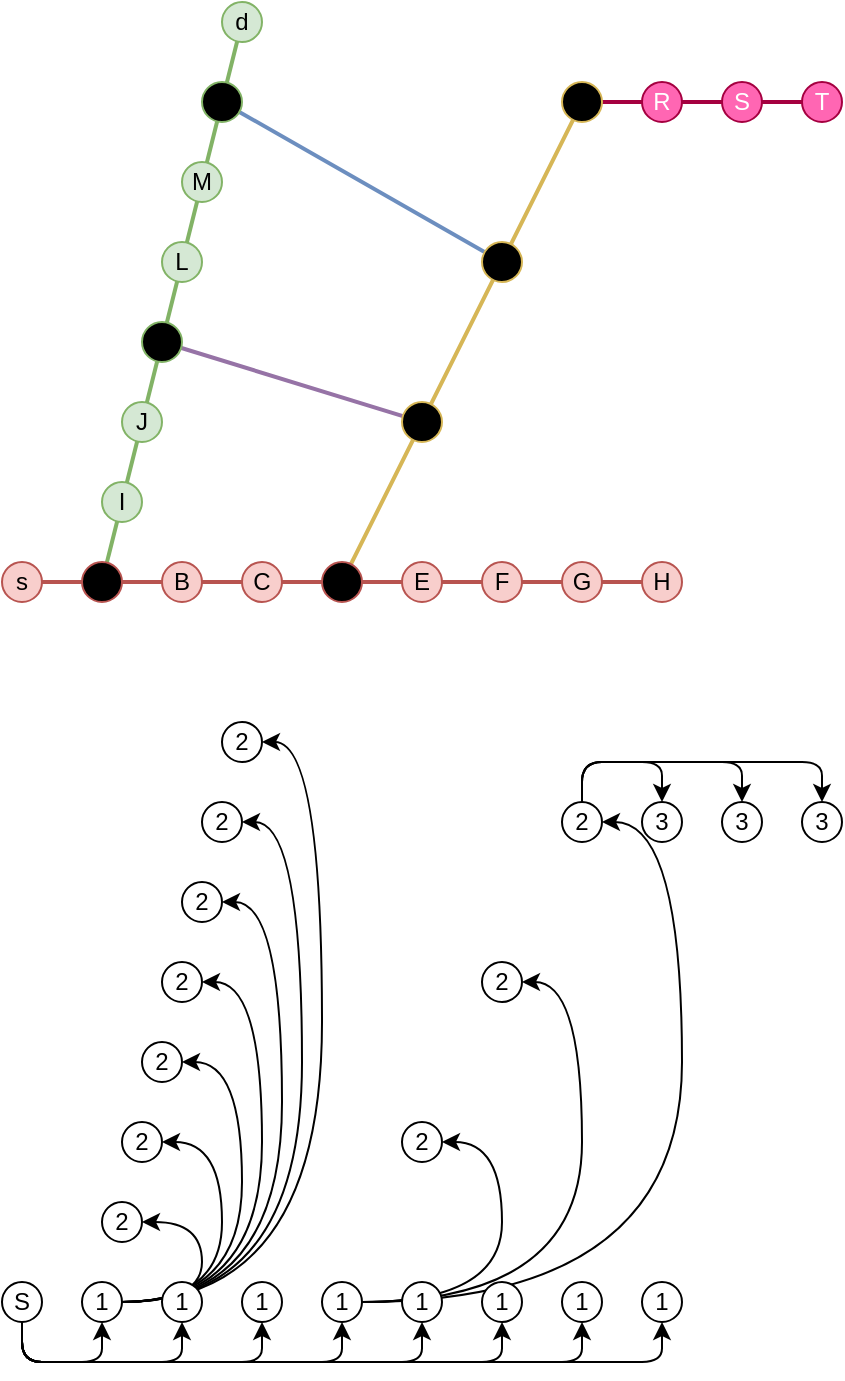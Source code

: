 <mxfile version="26.2.12">
  <diagram name="第 1 页" id="0-BgSRPMMAvl9MFesPaZ">
    <mxGraphModel dx="950" dy="715" grid="1" gridSize="10" guides="1" tooltips="1" connect="1" arrows="1" fold="1" page="1" pageScale="1" pageWidth="1000" pageHeight="1000" math="0" shadow="0">
      <root>
        <mxCell id="0" />
        <mxCell id="1" parent="0" />
        <mxCell id="7kfpPNPAqjjxTRJiWUl3-74" value="" style="endArrow=none;html=1;rounded=0;fillColor=#d80073;strokeColor=#A50040;strokeWidth=2;" edge="1" parent="1" source="7kfpPNPAqjjxTRJiWUl3-73" target="7kfpPNPAqjjxTRJiWUl3-18">
          <mxGeometry width="50" height="50" relative="1" as="geometry">
            <mxPoint x="270" y="310" as="sourcePoint" />
            <mxPoint x="386" y="79" as="targetPoint" />
          </mxGeometry>
        </mxCell>
        <mxCell id="7kfpPNPAqjjxTRJiWUl3-24" value="" style="endArrow=none;html=1;rounded=0;fillColor=#e1d5e7;strokeColor=#9673a6;strokeWidth=2;" edge="1" parent="1" target="7kfpPNPAqjjxTRJiWUl3-16">
          <mxGeometry width="50" height="50" relative="1" as="geometry">
            <mxPoint x="170" y="180" as="sourcePoint" />
            <mxPoint x="220" y="130" as="targetPoint" />
          </mxGeometry>
        </mxCell>
        <mxCell id="7kfpPNPAqjjxTRJiWUl3-22" value="" style="endArrow=none;html=1;rounded=0;fillColor=#dae8fc;strokeColor=#6c8ebf;strokeWidth=2;" edge="1" parent="1" source="7kfpPNPAqjjxTRJiWUl3-15">
          <mxGeometry width="50" height="50" relative="1" as="geometry">
            <mxPoint x="230" y="371" as="sourcePoint" />
            <mxPoint x="340" y="140" as="targetPoint" />
          </mxGeometry>
        </mxCell>
        <mxCell id="7kfpPNPAqjjxTRJiWUl3-21" value="" style="endArrow=none;html=1;rounded=0;fillColor=#fff2cc;strokeColor=#d6b656;strokeWidth=2;" edge="1" parent="1" target="7kfpPNPAqjjxTRJiWUl3-18">
          <mxGeometry width="50" height="50" relative="1" as="geometry">
            <mxPoint x="260" y="300" as="sourcePoint" />
            <mxPoint x="316" y="80" as="targetPoint" />
          </mxGeometry>
        </mxCell>
        <mxCell id="7kfpPNPAqjjxTRJiWUl3-20" value="" style="endArrow=none;html=1;rounded=0;fillColor=#d5e8d4;strokeColor=#82b366;strokeWidth=2;" edge="1" parent="1" source="7kfpPNPAqjjxTRJiWUl3-2" target="7kfpPNPAqjjxTRJiWUl3-23">
          <mxGeometry width="50" height="50" relative="1" as="geometry">
            <mxPoint x="110" y="310" as="sourcePoint" />
            <mxPoint x="420" y="310" as="targetPoint" />
          </mxGeometry>
        </mxCell>
        <mxCell id="7kfpPNPAqjjxTRJiWUl3-19" value="" style="endArrow=none;html=1;rounded=0;fillColor=#f8cecc;strokeColor=#b85450;strokeWidth=2;" edge="1" parent="1" target="7kfpPNPAqjjxTRJiWUl3-9">
          <mxGeometry width="50" height="50" relative="1" as="geometry">
            <mxPoint x="100" y="300" as="sourcePoint" />
            <mxPoint x="150" y="250" as="targetPoint" />
          </mxGeometry>
        </mxCell>
        <mxCell id="7kfpPNPAqjjxTRJiWUl3-1" value="s" style="ellipse;whiteSpace=wrap;html=1;fillColor=#f8cecc;strokeColor=#b85450;" vertex="1" parent="1">
          <mxGeometry x="90" y="290" width="20" height="20" as="geometry" />
        </mxCell>
        <mxCell id="7kfpPNPAqjjxTRJiWUl3-2" value="A" style="ellipse;whiteSpace=wrap;html=1;fillColor=#f8cecc;strokeColor=#b85450;gradientColor=light-dark(#d5e8d4, #ededed);gradientDirection=north;" vertex="1" parent="1">
          <mxGeometry x="130" y="290" width="20" height="20" as="geometry" />
        </mxCell>
        <mxCell id="7kfpPNPAqjjxTRJiWUl3-3" value="B" style="ellipse;whiteSpace=wrap;html=1;fillColor=#f8cecc;strokeColor=#b85450;" vertex="1" parent="1">
          <mxGeometry x="170" y="290" width="20" height="20" as="geometry" />
        </mxCell>
        <mxCell id="7kfpPNPAqjjxTRJiWUl3-4" value="C" style="ellipse;whiteSpace=wrap;html=1;fillColor=#f8cecc;strokeColor=#b85450;" vertex="1" parent="1">
          <mxGeometry x="210" y="290" width="20" height="20" as="geometry" />
        </mxCell>
        <mxCell id="7kfpPNPAqjjxTRJiWUl3-5" value="D" style="ellipse;whiteSpace=wrap;html=1;fillColor=#f8cecc;strokeColor=#b85450;gradientColor=light-dark(#fff2cc, #ededed);gradientDirection=north;" vertex="1" parent="1">
          <mxGeometry x="250" y="290" width="20" height="20" as="geometry" />
        </mxCell>
        <mxCell id="7kfpPNPAqjjxTRJiWUl3-6" value="E" style="ellipse;whiteSpace=wrap;html=1;fillColor=#f8cecc;strokeColor=#b85450;" vertex="1" parent="1">
          <mxGeometry x="290" y="290" width="20" height="20" as="geometry" />
        </mxCell>
        <mxCell id="7kfpPNPAqjjxTRJiWUl3-7" value="F" style="ellipse;whiteSpace=wrap;html=1;fillColor=#f8cecc;strokeColor=#b85450;" vertex="1" parent="1">
          <mxGeometry x="330" y="290" width="20" height="20" as="geometry" />
        </mxCell>
        <mxCell id="7kfpPNPAqjjxTRJiWUl3-8" value="G" style="ellipse;whiteSpace=wrap;html=1;fillColor=#f8cecc;strokeColor=#b85450;" vertex="1" parent="1">
          <mxGeometry x="370" y="290" width="20" height="20" as="geometry" />
        </mxCell>
        <mxCell id="7kfpPNPAqjjxTRJiWUl3-9" value="H" style="ellipse;whiteSpace=wrap;html=1;fillColor=#f8cecc;strokeColor=#b85450;" vertex="1" parent="1">
          <mxGeometry x="410" y="290" width="20" height="20" as="geometry" />
        </mxCell>
        <mxCell id="7kfpPNPAqjjxTRJiWUl3-10" value="I" style="ellipse;whiteSpace=wrap;html=1;fillColor=#d5e8d4;strokeColor=#82b366;" vertex="1" parent="1">
          <mxGeometry x="140" y="250" width="20" height="20" as="geometry" />
        </mxCell>
        <mxCell id="7kfpPNPAqjjxTRJiWUl3-11" value="J" style="ellipse;whiteSpace=wrap;html=1;fillColor=#d5e8d4;strokeColor=#82b366;" vertex="1" parent="1">
          <mxGeometry x="150" y="210" width="20" height="20" as="geometry" />
        </mxCell>
        <mxCell id="7kfpPNPAqjjxTRJiWUl3-12" value="K" style="ellipse;whiteSpace=wrap;html=1;fillColor=#d5e8d4;strokeColor=#82b366;gradientColor=light-dark(#e1d5e7, #ededed);gradientDirection=east;" vertex="1" parent="1">
          <mxGeometry x="160" y="170" width="20" height="20" as="geometry" />
        </mxCell>
        <mxCell id="7kfpPNPAqjjxTRJiWUl3-13" value="L" style="ellipse;whiteSpace=wrap;html=1;fillColor=#d5e8d4;strokeColor=#82b366;" vertex="1" parent="1">
          <mxGeometry x="170" y="130" width="20" height="20" as="geometry" />
        </mxCell>
        <mxCell id="7kfpPNPAqjjxTRJiWUl3-14" value="M" style="ellipse;whiteSpace=wrap;html=1;fillColor=#d5e8d4;strokeColor=#82b366;" vertex="1" parent="1">
          <mxGeometry x="180" y="90" width="20" height="20" as="geometry" />
        </mxCell>
        <mxCell id="7kfpPNPAqjjxTRJiWUl3-15" value="N" style="ellipse;whiteSpace=wrap;html=1;fillColor=#d5e8d4;strokeColor=#82b366;gradientColor=light-dark(#dae8fc, #ededed);gradientDirection=east;" vertex="1" parent="1">
          <mxGeometry x="190" y="50" width="20" height="20" as="geometry" />
        </mxCell>
        <mxCell id="7kfpPNPAqjjxTRJiWUl3-16" value="O" style="ellipse;whiteSpace=wrap;html=1;fillColor=#fff2cc;strokeColor=#d6b656;gradientColor=light-dark(#e1d5e7, #ededed);gradientDirection=west;" vertex="1" parent="1">
          <mxGeometry x="290" y="210" width="20" height="20" as="geometry" />
        </mxCell>
        <mxCell id="7kfpPNPAqjjxTRJiWUl3-17" value="P" style="ellipse;whiteSpace=wrap;html=1;fillColor=#fff2cc;strokeColor=#d6b656;gradientColor=light-dark(#dae8fc, #ededed);gradientDirection=west;" vertex="1" parent="1">
          <mxGeometry x="330" y="130" width="20" height="20" as="geometry" />
        </mxCell>
        <mxCell id="7kfpPNPAqjjxTRJiWUl3-18" value="Q" style="ellipse;whiteSpace=wrap;html=1;fillColor=#fff2cc;strokeColor=#d6b656;gradientColor=light-dark(#ff66b3, #ededed);gradientDirection=east;" vertex="1" parent="1">
          <mxGeometry x="370" y="50" width="20" height="20" as="geometry" />
        </mxCell>
        <mxCell id="7kfpPNPAqjjxTRJiWUl3-23" value="d" style="ellipse;whiteSpace=wrap;html=1;fillColor=#d5e8d4;strokeColor=#82b366;" vertex="1" parent="1">
          <mxGeometry x="200" y="10" width="20" height="20" as="geometry" />
        </mxCell>
        <mxCell id="7kfpPNPAqjjxTRJiWUl3-53" style="edgeStyle=orthogonalEdgeStyle;rounded=1;orthogonalLoop=1;jettySize=auto;html=1;exitX=0.5;exitY=1;exitDx=0;exitDy=0;entryX=0.5;entryY=1;entryDx=0;entryDy=0;curved=0;" edge="1" parent="1" source="7kfpPNPAqjjxTRJiWUl3-33" target="7kfpPNPAqjjxTRJiWUl3-34">
          <mxGeometry relative="1" as="geometry" />
        </mxCell>
        <mxCell id="7kfpPNPAqjjxTRJiWUl3-54" style="edgeStyle=orthogonalEdgeStyle;rounded=1;orthogonalLoop=1;jettySize=auto;html=1;exitX=0.5;exitY=1;exitDx=0;exitDy=0;entryX=0.5;entryY=1;entryDx=0;entryDy=0;curved=0;" edge="1" parent="1" source="7kfpPNPAqjjxTRJiWUl3-33" target="7kfpPNPAqjjxTRJiWUl3-35">
          <mxGeometry relative="1" as="geometry" />
        </mxCell>
        <mxCell id="7kfpPNPAqjjxTRJiWUl3-55" style="edgeStyle=orthogonalEdgeStyle;rounded=1;orthogonalLoop=1;jettySize=auto;html=1;exitX=0.5;exitY=1;exitDx=0;exitDy=0;entryX=0.5;entryY=1;entryDx=0;entryDy=0;curved=0;" edge="1" parent="1" source="7kfpPNPAqjjxTRJiWUl3-33" target="7kfpPNPAqjjxTRJiWUl3-36">
          <mxGeometry relative="1" as="geometry" />
        </mxCell>
        <mxCell id="7kfpPNPAqjjxTRJiWUl3-56" style="edgeStyle=orthogonalEdgeStyle;rounded=1;orthogonalLoop=1;jettySize=auto;html=1;exitX=0.5;exitY=1;exitDx=0;exitDy=0;entryX=0.5;entryY=1;entryDx=0;entryDy=0;curved=0;" edge="1" parent="1" source="7kfpPNPAqjjxTRJiWUl3-33" target="7kfpPNPAqjjxTRJiWUl3-37">
          <mxGeometry relative="1" as="geometry" />
        </mxCell>
        <mxCell id="7kfpPNPAqjjxTRJiWUl3-57" style="edgeStyle=orthogonalEdgeStyle;rounded=1;orthogonalLoop=1;jettySize=auto;html=1;exitX=0.5;exitY=1;exitDx=0;exitDy=0;entryX=0.5;entryY=1;entryDx=0;entryDy=0;curved=0;" edge="1" parent="1" source="7kfpPNPAqjjxTRJiWUl3-33" target="7kfpPNPAqjjxTRJiWUl3-38">
          <mxGeometry relative="1" as="geometry" />
        </mxCell>
        <mxCell id="7kfpPNPAqjjxTRJiWUl3-58" style="edgeStyle=orthogonalEdgeStyle;rounded=1;orthogonalLoop=1;jettySize=auto;html=1;exitX=0.5;exitY=1;exitDx=0;exitDy=0;entryX=0.5;entryY=1;entryDx=0;entryDy=0;curved=0;" edge="1" parent="1" source="7kfpPNPAqjjxTRJiWUl3-33" target="7kfpPNPAqjjxTRJiWUl3-39">
          <mxGeometry relative="1" as="geometry" />
        </mxCell>
        <mxCell id="7kfpPNPAqjjxTRJiWUl3-59" style="edgeStyle=orthogonalEdgeStyle;rounded=1;orthogonalLoop=1;jettySize=auto;html=1;exitX=0.5;exitY=1;exitDx=0;exitDy=0;entryX=0.5;entryY=1;entryDx=0;entryDy=0;curved=0;" edge="1" parent="1" source="7kfpPNPAqjjxTRJiWUl3-33" target="7kfpPNPAqjjxTRJiWUl3-40">
          <mxGeometry relative="1" as="geometry" />
        </mxCell>
        <mxCell id="7kfpPNPAqjjxTRJiWUl3-60" style="edgeStyle=orthogonalEdgeStyle;rounded=1;orthogonalLoop=1;jettySize=auto;html=1;exitX=0.5;exitY=1;exitDx=0;exitDy=0;entryX=0.5;entryY=1;entryDx=0;entryDy=0;curved=0;" edge="1" parent="1" source="7kfpPNPAqjjxTRJiWUl3-33" target="7kfpPNPAqjjxTRJiWUl3-41">
          <mxGeometry relative="1" as="geometry" />
        </mxCell>
        <mxCell id="7kfpPNPAqjjxTRJiWUl3-33" value="S" style="ellipse;whiteSpace=wrap;html=1;" vertex="1" parent="1">
          <mxGeometry x="90" y="650" width="20" height="20" as="geometry" />
        </mxCell>
        <mxCell id="7kfpPNPAqjjxTRJiWUl3-61" style="edgeStyle=orthogonalEdgeStyle;rounded=0;orthogonalLoop=1;jettySize=auto;html=1;exitX=1;exitY=0.5;exitDx=0;exitDy=0;entryX=1;entryY=0.5;entryDx=0;entryDy=0;curved=1;" edge="1" parent="1" source="7kfpPNPAqjjxTRJiWUl3-34" target="7kfpPNPAqjjxTRJiWUl3-42">
          <mxGeometry relative="1" as="geometry">
            <Array as="points">
              <mxPoint x="190" y="660" />
              <mxPoint x="190" y="620" />
            </Array>
          </mxGeometry>
        </mxCell>
        <mxCell id="7kfpPNPAqjjxTRJiWUl3-62" style="edgeStyle=orthogonalEdgeStyle;rounded=0;orthogonalLoop=1;jettySize=auto;html=1;exitX=1;exitY=0.5;exitDx=0;exitDy=0;entryX=1;entryY=0.5;entryDx=0;entryDy=0;curved=1;" edge="1" parent="1" source="7kfpPNPAqjjxTRJiWUl3-34" target="7kfpPNPAqjjxTRJiWUl3-43">
          <mxGeometry relative="1" as="geometry">
            <Array as="points">
              <mxPoint x="200" y="660" />
              <mxPoint x="200" y="580" />
            </Array>
          </mxGeometry>
        </mxCell>
        <mxCell id="7kfpPNPAqjjxTRJiWUl3-63" style="edgeStyle=orthogonalEdgeStyle;rounded=0;orthogonalLoop=1;jettySize=auto;html=1;exitX=1;exitY=0.5;exitDx=0;exitDy=0;entryX=1;entryY=0.5;entryDx=0;entryDy=0;curved=1;" edge="1" parent="1" source="7kfpPNPAqjjxTRJiWUl3-34" target="7kfpPNPAqjjxTRJiWUl3-44">
          <mxGeometry relative="1" as="geometry">
            <Array as="points">
              <mxPoint x="210" y="660" />
              <mxPoint x="210" y="540" />
            </Array>
          </mxGeometry>
        </mxCell>
        <mxCell id="7kfpPNPAqjjxTRJiWUl3-64" style="edgeStyle=orthogonalEdgeStyle;rounded=0;orthogonalLoop=1;jettySize=auto;html=1;exitX=1;exitY=0.5;exitDx=0;exitDy=0;entryX=1;entryY=0.5;entryDx=0;entryDy=0;curved=1;" edge="1" parent="1" source="7kfpPNPAqjjxTRJiWUl3-34" target="7kfpPNPAqjjxTRJiWUl3-45">
          <mxGeometry relative="1" as="geometry">
            <Array as="points">
              <mxPoint x="220" y="660" />
              <mxPoint x="220" y="500" />
            </Array>
          </mxGeometry>
        </mxCell>
        <mxCell id="7kfpPNPAqjjxTRJiWUl3-65" style="edgeStyle=orthogonalEdgeStyle;rounded=0;orthogonalLoop=1;jettySize=auto;html=1;exitX=1;exitY=0.5;exitDx=0;exitDy=0;entryX=1;entryY=0.5;entryDx=0;entryDy=0;curved=1;" edge="1" parent="1" source="7kfpPNPAqjjxTRJiWUl3-34" target="7kfpPNPAqjjxTRJiWUl3-46">
          <mxGeometry relative="1" as="geometry">
            <Array as="points">
              <mxPoint x="230" y="660" />
              <mxPoint x="230" y="460" />
            </Array>
          </mxGeometry>
        </mxCell>
        <mxCell id="7kfpPNPAqjjxTRJiWUl3-66" style="edgeStyle=orthogonalEdgeStyle;rounded=0;orthogonalLoop=1;jettySize=auto;html=1;exitX=1;exitY=0.5;exitDx=0;exitDy=0;entryX=1;entryY=0.5;entryDx=0;entryDy=0;curved=1;" edge="1" parent="1" source="7kfpPNPAqjjxTRJiWUl3-34" target="7kfpPNPAqjjxTRJiWUl3-47">
          <mxGeometry relative="1" as="geometry">
            <Array as="points">
              <mxPoint x="240" y="660" />
              <mxPoint x="240" y="420" />
            </Array>
          </mxGeometry>
        </mxCell>
        <mxCell id="7kfpPNPAqjjxTRJiWUl3-67" style="edgeStyle=orthogonalEdgeStyle;rounded=0;orthogonalLoop=1;jettySize=auto;html=1;exitX=1;exitY=0.5;exitDx=0;exitDy=0;entryX=1;entryY=0.5;entryDx=0;entryDy=0;curved=1;" edge="1" parent="1" source="7kfpPNPAqjjxTRJiWUl3-34" target="7kfpPNPAqjjxTRJiWUl3-51">
          <mxGeometry relative="1" as="geometry">
            <Array as="points">
              <mxPoint x="250" y="660" />
              <mxPoint x="250" y="380" />
            </Array>
          </mxGeometry>
        </mxCell>
        <mxCell id="7kfpPNPAqjjxTRJiWUl3-34" value="1" style="ellipse;whiteSpace=wrap;html=1;" vertex="1" parent="1">
          <mxGeometry x="130" y="650" width="20" height="20" as="geometry" />
        </mxCell>
        <mxCell id="7kfpPNPAqjjxTRJiWUl3-35" value="1" style="ellipse;whiteSpace=wrap;html=1;" vertex="1" parent="1">
          <mxGeometry x="170" y="650" width="20" height="20" as="geometry" />
        </mxCell>
        <mxCell id="7kfpPNPAqjjxTRJiWUl3-36" value="1" style="ellipse;whiteSpace=wrap;html=1;" vertex="1" parent="1">
          <mxGeometry x="210" y="650" width="20" height="20" as="geometry" />
        </mxCell>
        <mxCell id="7kfpPNPAqjjxTRJiWUl3-68" style="edgeStyle=orthogonalEdgeStyle;rounded=0;orthogonalLoop=1;jettySize=auto;html=1;exitX=1;exitY=0.5;exitDx=0;exitDy=0;entryX=1;entryY=0.5;entryDx=0;entryDy=0;curved=1;" edge="1" parent="1" source="7kfpPNPAqjjxTRJiWUl3-37" target="7kfpPNPAqjjxTRJiWUl3-48">
          <mxGeometry relative="1" as="geometry">
            <Array as="points">
              <mxPoint x="340" y="660" />
              <mxPoint x="340" y="580" />
            </Array>
          </mxGeometry>
        </mxCell>
        <mxCell id="7kfpPNPAqjjxTRJiWUl3-69" style="edgeStyle=orthogonalEdgeStyle;rounded=0;orthogonalLoop=1;jettySize=auto;html=1;exitX=1;exitY=0.5;exitDx=0;exitDy=0;entryX=1;entryY=0.5;entryDx=0;entryDy=0;curved=1;" edge="1" parent="1" source="7kfpPNPAqjjxTRJiWUl3-37" target="7kfpPNPAqjjxTRJiWUl3-49">
          <mxGeometry relative="1" as="geometry">
            <Array as="points">
              <mxPoint x="380" y="660" />
              <mxPoint x="380" y="500" />
            </Array>
          </mxGeometry>
        </mxCell>
        <mxCell id="7kfpPNPAqjjxTRJiWUl3-70" style="edgeStyle=orthogonalEdgeStyle;rounded=0;orthogonalLoop=1;jettySize=auto;html=1;exitX=1;exitY=0.5;exitDx=0;exitDy=0;entryX=1;entryY=0.5;entryDx=0;entryDy=0;curved=1;" edge="1" parent="1" source="7kfpPNPAqjjxTRJiWUl3-37" target="7kfpPNPAqjjxTRJiWUl3-50">
          <mxGeometry relative="1" as="geometry">
            <Array as="points">
              <mxPoint x="430" y="660" />
              <mxPoint x="430" y="420" />
            </Array>
          </mxGeometry>
        </mxCell>
        <mxCell id="7kfpPNPAqjjxTRJiWUl3-37" value="1" style="ellipse;whiteSpace=wrap;html=1;" vertex="1" parent="1">
          <mxGeometry x="250" y="650" width="20" height="20" as="geometry" />
        </mxCell>
        <mxCell id="7kfpPNPAqjjxTRJiWUl3-38" value="1" style="ellipse;whiteSpace=wrap;html=1;" vertex="1" parent="1">
          <mxGeometry x="290" y="650" width="20" height="20" as="geometry" />
        </mxCell>
        <mxCell id="7kfpPNPAqjjxTRJiWUl3-39" value="1" style="ellipse;whiteSpace=wrap;html=1;" vertex="1" parent="1">
          <mxGeometry x="330" y="650" width="20" height="20" as="geometry" />
        </mxCell>
        <mxCell id="7kfpPNPAqjjxTRJiWUl3-40" value="1" style="ellipse;whiteSpace=wrap;html=1;" vertex="1" parent="1">
          <mxGeometry x="370" y="650" width="20" height="20" as="geometry" />
        </mxCell>
        <mxCell id="7kfpPNPAqjjxTRJiWUl3-41" value="1" style="ellipse;whiteSpace=wrap;html=1;" vertex="1" parent="1">
          <mxGeometry x="410" y="650" width="20" height="20" as="geometry" />
        </mxCell>
        <mxCell id="7kfpPNPAqjjxTRJiWUl3-42" value="2" style="ellipse;whiteSpace=wrap;html=1;" vertex="1" parent="1">
          <mxGeometry x="140" y="610" width="20" height="20" as="geometry" />
        </mxCell>
        <mxCell id="7kfpPNPAqjjxTRJiWUl3-43" value="2" style="ellipse;whiteSpace=wrap;html=1;" vertex="1" parent="1">
          <mxGeometry x="150" y="570" width="20" height="20" as="geometry" />
        </mxCell>
        <mxCell id="7kfpPNPAqjjxTRJiWUl3-44" value="2" style="ellipse;whiteSpace=wrap;html=1;" vertex="1" parent="1">
          <mxGeometry x="160" y="530" width="20" height="20" as="geometry" />
        </mxCell>
        <mxCell id="7kfpPNPAqjjxTRJiWUl3-45" value="2" style="ellipse;whiteSpace=wrap;html=1;" vertex="1" parent="1">
          <mxGeometry x="170" y="490" width="20" height="20" as="geometry" />
        </mxCell>
        <mxCell id="7kfpPNPAqjjxTRJiWUl3-46" value="2" style="ellipse;whiteSpace=wrap;html=1;" vertex="1" parent="1">
          <mxGeometry x="180" y="450" width="20" height="20" as="geometry" />
        </mxCell>
        <mxCell id="7kfpPNPAqjjxTRJiWUl3-47" value="2" style="ellipse;whiteSpace=wrap;html=1;" vertex="1" parent="1">
          <mxGeometry x="190" y="410" width="20" height="20" as="geometry" />
        </mxCell>
        <mxCell id="7kfpPNPAqjjxTRJiWUl3-48" value="2" style="ellipse;whiteSpace=wrap;html=1;" vertex="1" parent="1">
          <mxGeometry x="290" y="570" width="20" height="20" as="geometry" />
        </mxCell>
        <mxCell id="7kfpPNPAqjjxTRJiWUl3-49" value="2" style="ellipse;whiteSpace=wrap;html=1;" vertex="1" parent="1">
          <mxGeometry x="330" y="490" width="20" height="20" as="geometry" />
        </mxCell>
        <mxCell id="7kfpPNPAqjjxTRJiWUl3-82" style="edgeStyle=orthogonalEdgeStyle;rounded=1;orthogonalLoop=1;jettySize=auto;html=1;exitX=0.5;exitY=0;exitDx=0;exitDy=0;entryX=0.5;entryY=0;entryDx=0;entryDy=0;curved=0;" edge="1" parent="1" source="7kfpPNPAqjjxTRJiWUl3-50" target="7kfpPNPAqjjxTRJiWUl3-79">
          <mxGeometry relative="1" as="geometry" />
        </mxCell>
        <mxCell id="7kfpPNPAqjjxTRJiWUl3-83" style="edgeStyle=orthogonalEdgeStyle;rounded=1;orthogonalLoop=1;jettySize=auto;html=1;exitX=0.5;exitY=0;exitDx=0;exitDy=0;entryX=0.5;entryY=0;entryDx=0;entryDy=0;curved=0;" edge="1" parent="1" source="7kfpPNPAqjjxTRJiWUl3-50" target="7kfpPNPAqjjxTRJiWUl3-80">
          <mxGeometry relative="1" as="geometry" />
        </mxCell>
        <mxCell id="7kfpPNPAqjjxTRJiWUl3-84" style="edgeStyle=orthogonalEdgeStyle;rounded=1;orthogonalLoop=1;jettySize=auto;html=1;exitX=0.5;exitY=0;exitDx=0;exitDy=0;entryX=0.5;entryY=0;entryDx=0;entryDy=0;curved=0;" edge="1" parent="1" source="7kfpPNPAqjjxTRJiWUl3-50" target="7kfpPNPAqjjxTRJiWUl3-81">
          <mxGeometry relative="1" as="geometry" />
        </mxCell>
        <mxCell id="7kfpPNPAqjjxTRJiWUl3-50" value="2" style="ellipse;whiteSpace=wrap;html=1;" vertex="1" parent="1">
          <mxGeometry x="370" y="410" width="20" height="20" as="geometry" />
        </mxCell>
        <mxCell id="7kfpPNPAqjjxTRJiWUl3-51" value="2" style="ellipse;whiteSpace=wrap;html=1;" vertex="1" parent="1">
          <mxGeometry x="200" y="370" width="20" height="20" as="geometry" />
        </mxCell>
        <mxCell id="7kfpPNPAqjjxTRJiWUl3-71" value="R" style="ellipse;whiteSpace=wrap;html=1;fillColor=#FF66B3;fontColor=#ffffff;strokeColor=#A50040;fillStyle=auto;" vertex="1" parent="1">
          <mxGeometry x="410" y="50" width="20" height="20" as="geometry" />
        </mxCell>
        <mxCell id="7kfpPNPAqjjxTRJiWUl3-73" value="T" style="ellipse;whiteSpace=wrap;html=1;fillColor=#FF66B3;fontColor=#ffffff;strokeColor=#A50040;fillStyle=auto;" vertex="1" parent="1">
          <mxGeometry x="490" y="50" width="20" height="20" as="geometry" />
        </mxCell>
        <mxCell id="7kfpPNPAqjjxTRJiWUl3-79" value="3" style="ellipse;whiteSpace=wrap;html=1;" vertex="1" parent="1">
          <mxGeometry x="410" y="410" width="20" height="20" as="geometry" />
        </mxCell>
        <mxCell id="7kfpPNPAqjjxTRJiWUl3-80" value="3" style="ellipse;whiteSpace=wrap;html=1;" vertex="1" parent="1">
          <mxGeometry x="450" y="410" width="20" height="20" as="geometry" />
        </mxCell>
        <mxCell id="7kfpPNPAqjjxTRJiWUl3-81" value="3" style="ellipse;whiteSpace=wrap;html=1;" vertex="1" parent="1">
          <mxGeometry x="490" y="410" width="20" height="20" as="geometry" />
        </mxCell>
        <mxCell id="7kfpPNPAqjjxTRJiWUl3-72" value="S" style="ellipse;whiteSpace=wrap;html=1;fillColor=#FF66B3;fontColor=#ffffff;strokeColor=#A50040;fillStyle=auto;" vertex="1" parent="1">
          <mxGeometry x="450" y="50" width="20" height="20" as="geometry" />
        </mxCell>
      </root>
    </mxGraphModel>
  </diagram>
</mxfile>
